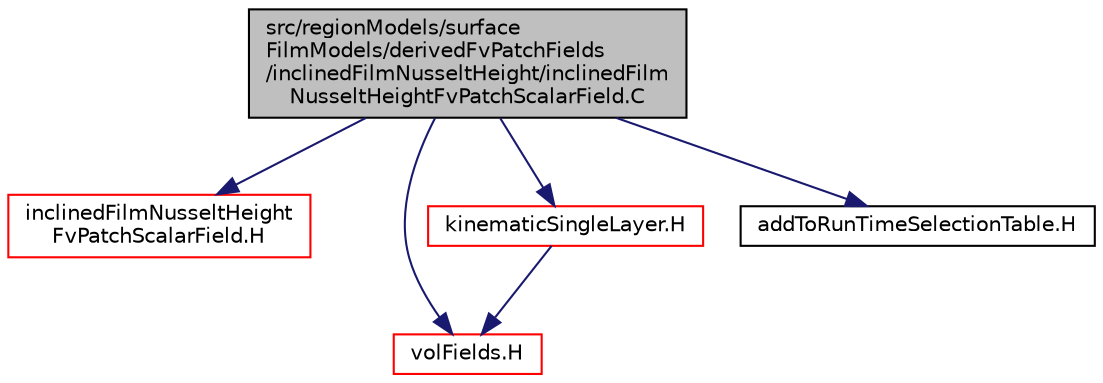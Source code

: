 digraph "src/regionModels/surfaceFilmModels/derivedFvPatchFields/inclinedFilmNusseltHeight/inclinedFilmNusseltHeightFvPatchScalarField.C"
{
  bgcolor="transparent";
  edge [fontname="Helvetica",fontsize="10",labelfontname="Helvetica",labelfontsize="10"];
  node [fontname="Helvetica",fontsize="10",shape=record];
  Node1 [label="src/regionModels/surface\lFilmModels/derivedFvPatchFields\l/inclinedFilmNusseltHeight/inclinedFilm\lNusseltHeightFvPatchScalarField.C",height=0.2,width=0.4,color="black", fillcolor="grey75", style="filled", fontcolor="black"];
  Node1 -> Node2 [color="midnightblue",fontsize="10",style="solid",fontname="Helvetica"];
  Node2 [label="inclinedFilmNusseltHeight\lFvPatchScalarField.H",height=0.2,width=0.4,color="red",URL="$a09495.html"];
  Node1 -> Node3 [color="midnightblue",fontsize="10",style="solid",fontname="Helvetica"];
  Node3 [label="volFields.H",height=0.2,width=0.4,color="red",URL="$a05623.html"];
  Node1 -> Node4 [color="midnightblue",fontsize="10",style="solid",fontname="Helvetica"];
  Node4 [label="kinematicSingleLayer.H",height=0.2,width=0.4,color="red",URL="$a09503.html"];
  Node4 -> Node3 [color="midnightblue",fontsize="10",style="solid",fontname="Helvetica"];
  Node1 -> Node5 [color="midnightblue",fontsize="10",style="solid",fontname="Helvetica"];
  Node5 [label="addToRunTimeSelectionTable.H",height=0.2,width=0.4,color="black",URL="$a07853.html",tooltip="Macros for easy insertion into run-time selection tables. "];
}
